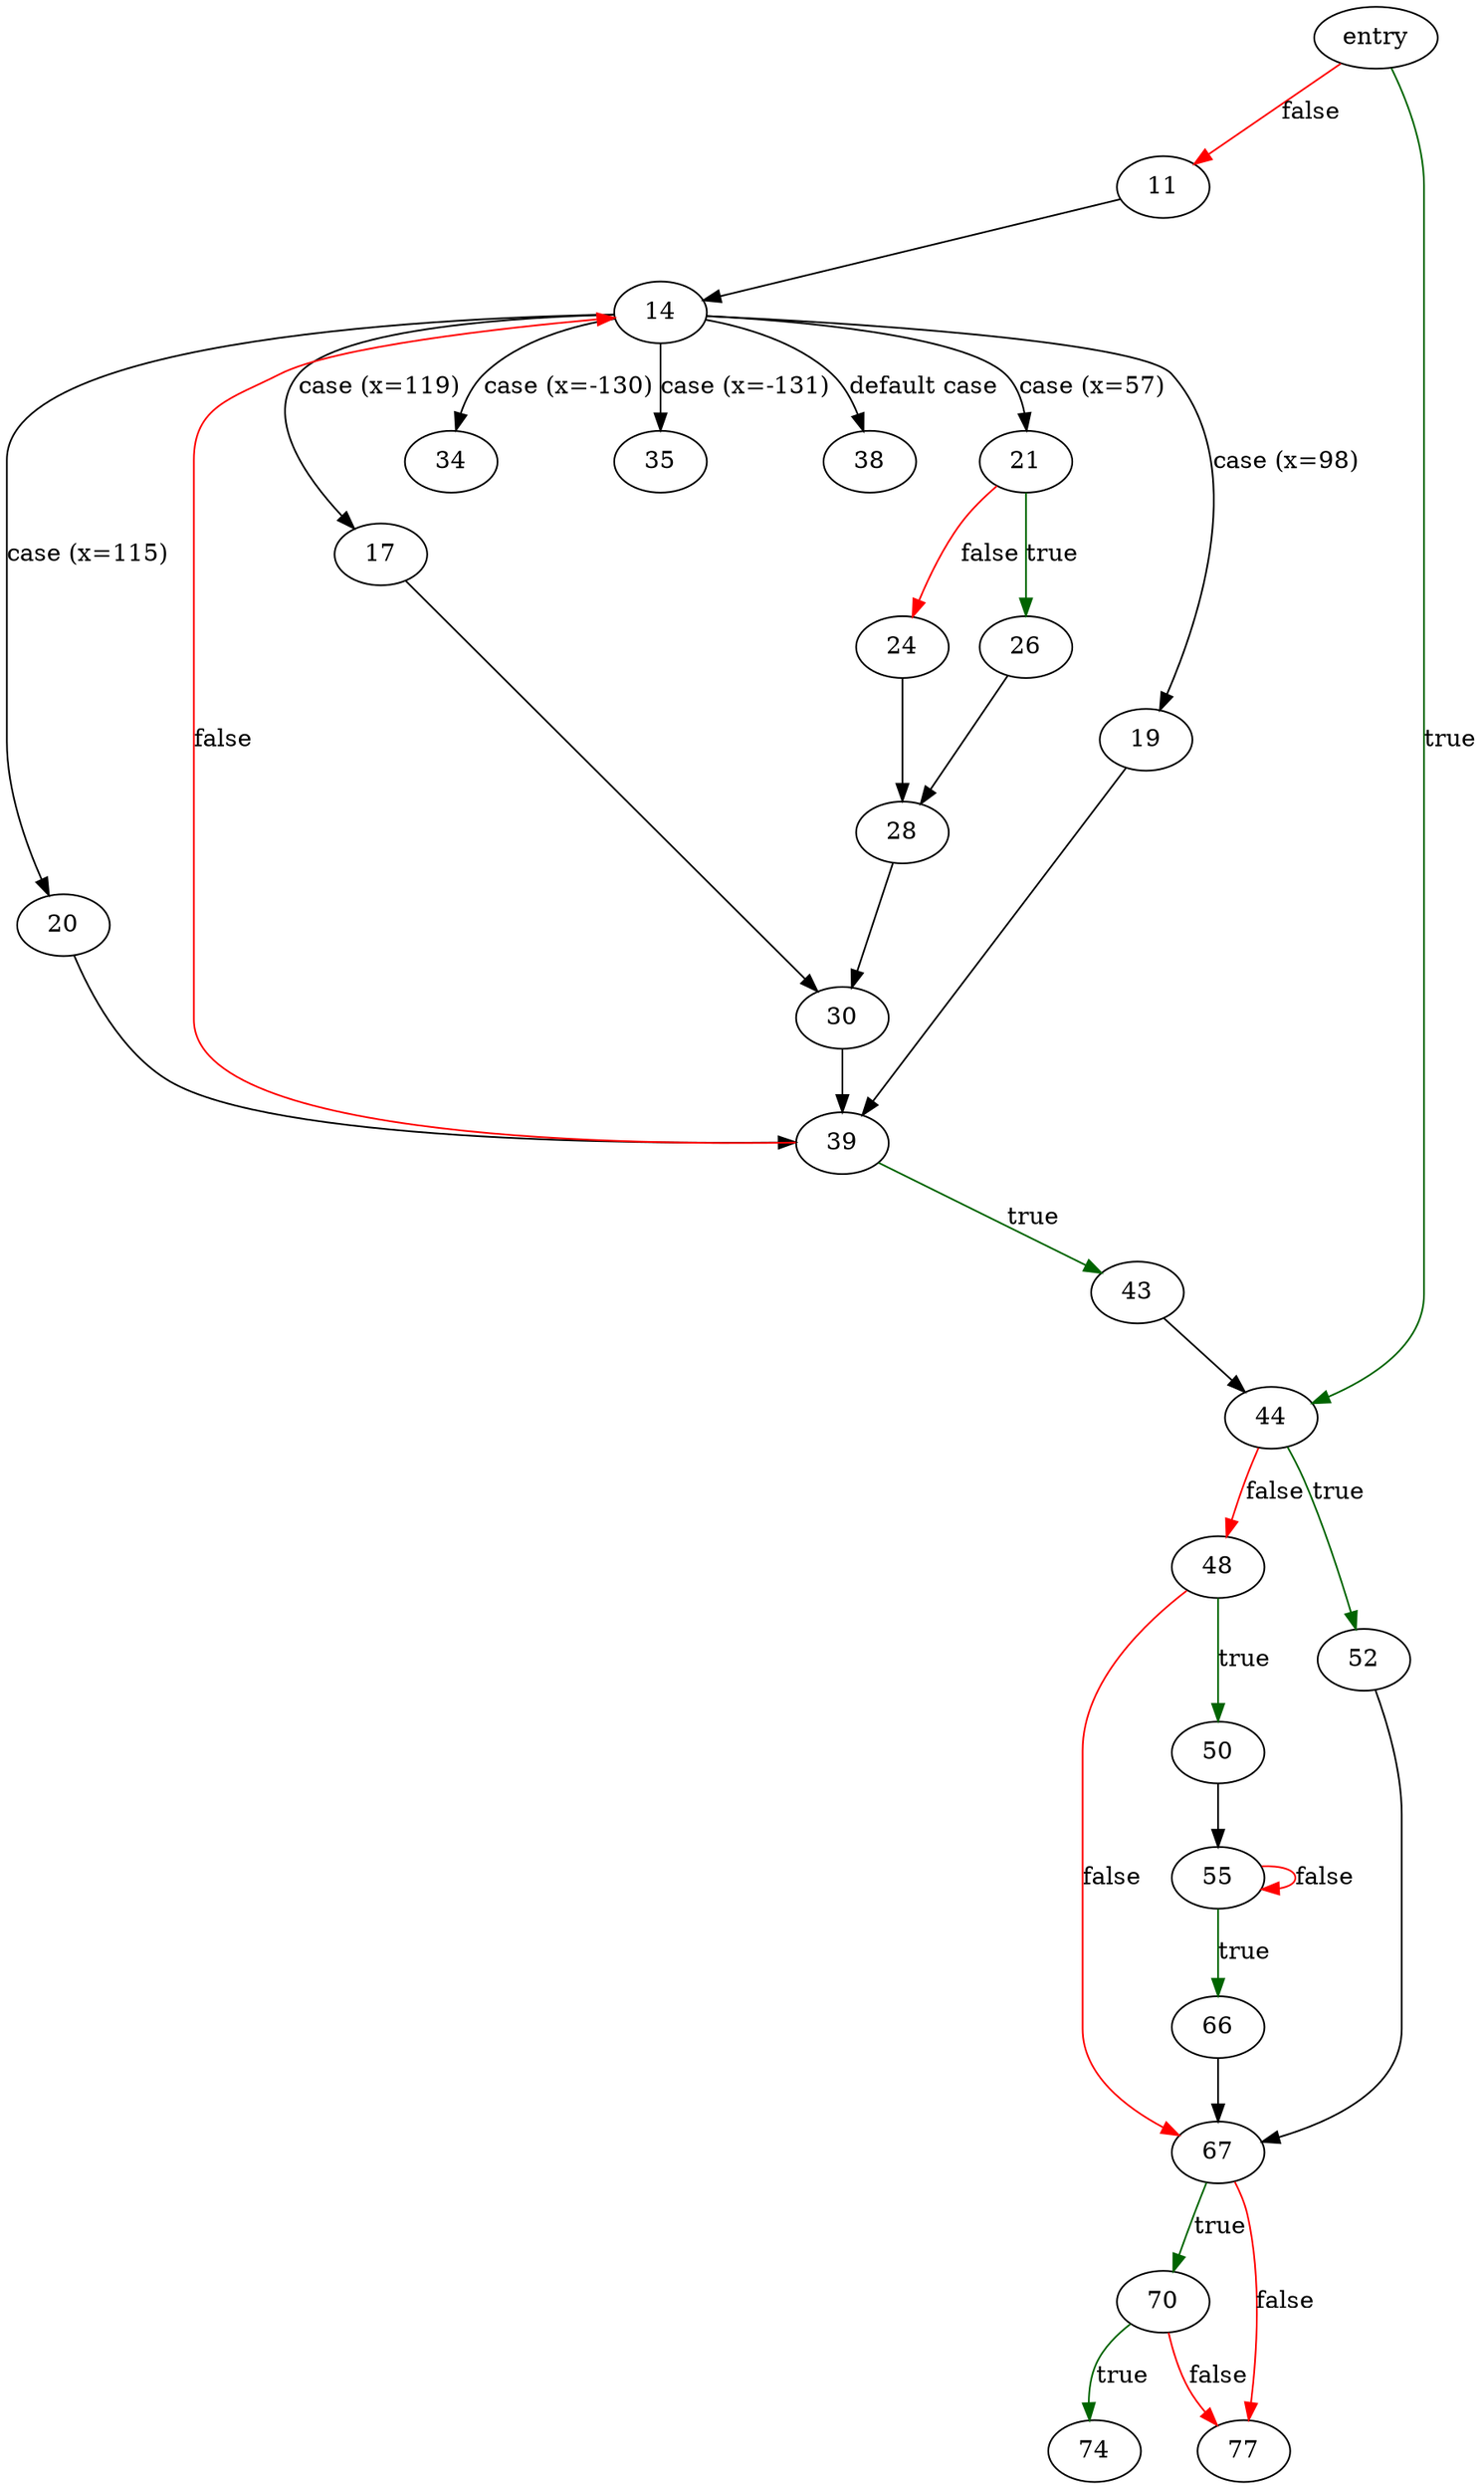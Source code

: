 digraph "main" {
	// Node definitions.
	2 [label=entry];
	11;
	14;
	17;
	19;
	20;
	21;
	24;
	26;
	28;
	30;
	34;
	35;
	38;
	39;
	43;
	44;
	48;
	50;
	52;
	55;
	66;
	67;
	70;
	74;
	77;

	// Edge definitions.
	2 -> 11 [
		color=red
		label=false
	];
	2 -> 44 [
		color=darkgreen
		label=true
	];
	11 -> 14;
	14 -> 17 [label="case (x=119)"];
	14 -> 19 [label="case (x=98)"];
	14 -> 20 [label="case (x=115)"];
	14 -> 21 [label="case (x=57)"];
	14 -> 34 [label="case (x=-130)"];
	14 -> 35 [label="case (x=-131)"];
	14 -> 38 [label="default case"];
	17 -> 30;
	19 -> 39;
	20 -> 39;
	21 -> 24 [
		color=red
		label=false
	];
	21 -> 26 [
		color=darkgreen
		label=true
	];
	24 -> 28;
	26 -> 28;
	28 -> 30;
	30 -> 39;
	39 -> 14 [
		color=red
		label=false
	];
	39 -> 43 [
		color=darkgreen
		label=true
	];
	43 -> 44;
	44 -> 48 [
		color=red
		label=false
	];
	44 -> 52 [
		color=darkgreen
		label=true
	];
	48 -> 50 [
		color=darkgreen
		label=true
	];
	48 -> 67 [
		color=red
		label=false
	];
	50 -> 55;
	52 -> 67;
	55 -> 55 [
		color=red
		label=false
	];
	55 -> 66 [
		color=darkgreen
		label=true
	];
	66 -> 67;
	67 -> 70 [
		color=darkgreen
		label=true
	];
	67 -> 77 [
		color=red
		label=false
	];
	70 -> 74 [
		color=darkgreen
		label=true
	];
	70 -> 77 [
		color=red
		label=false
	];
}
